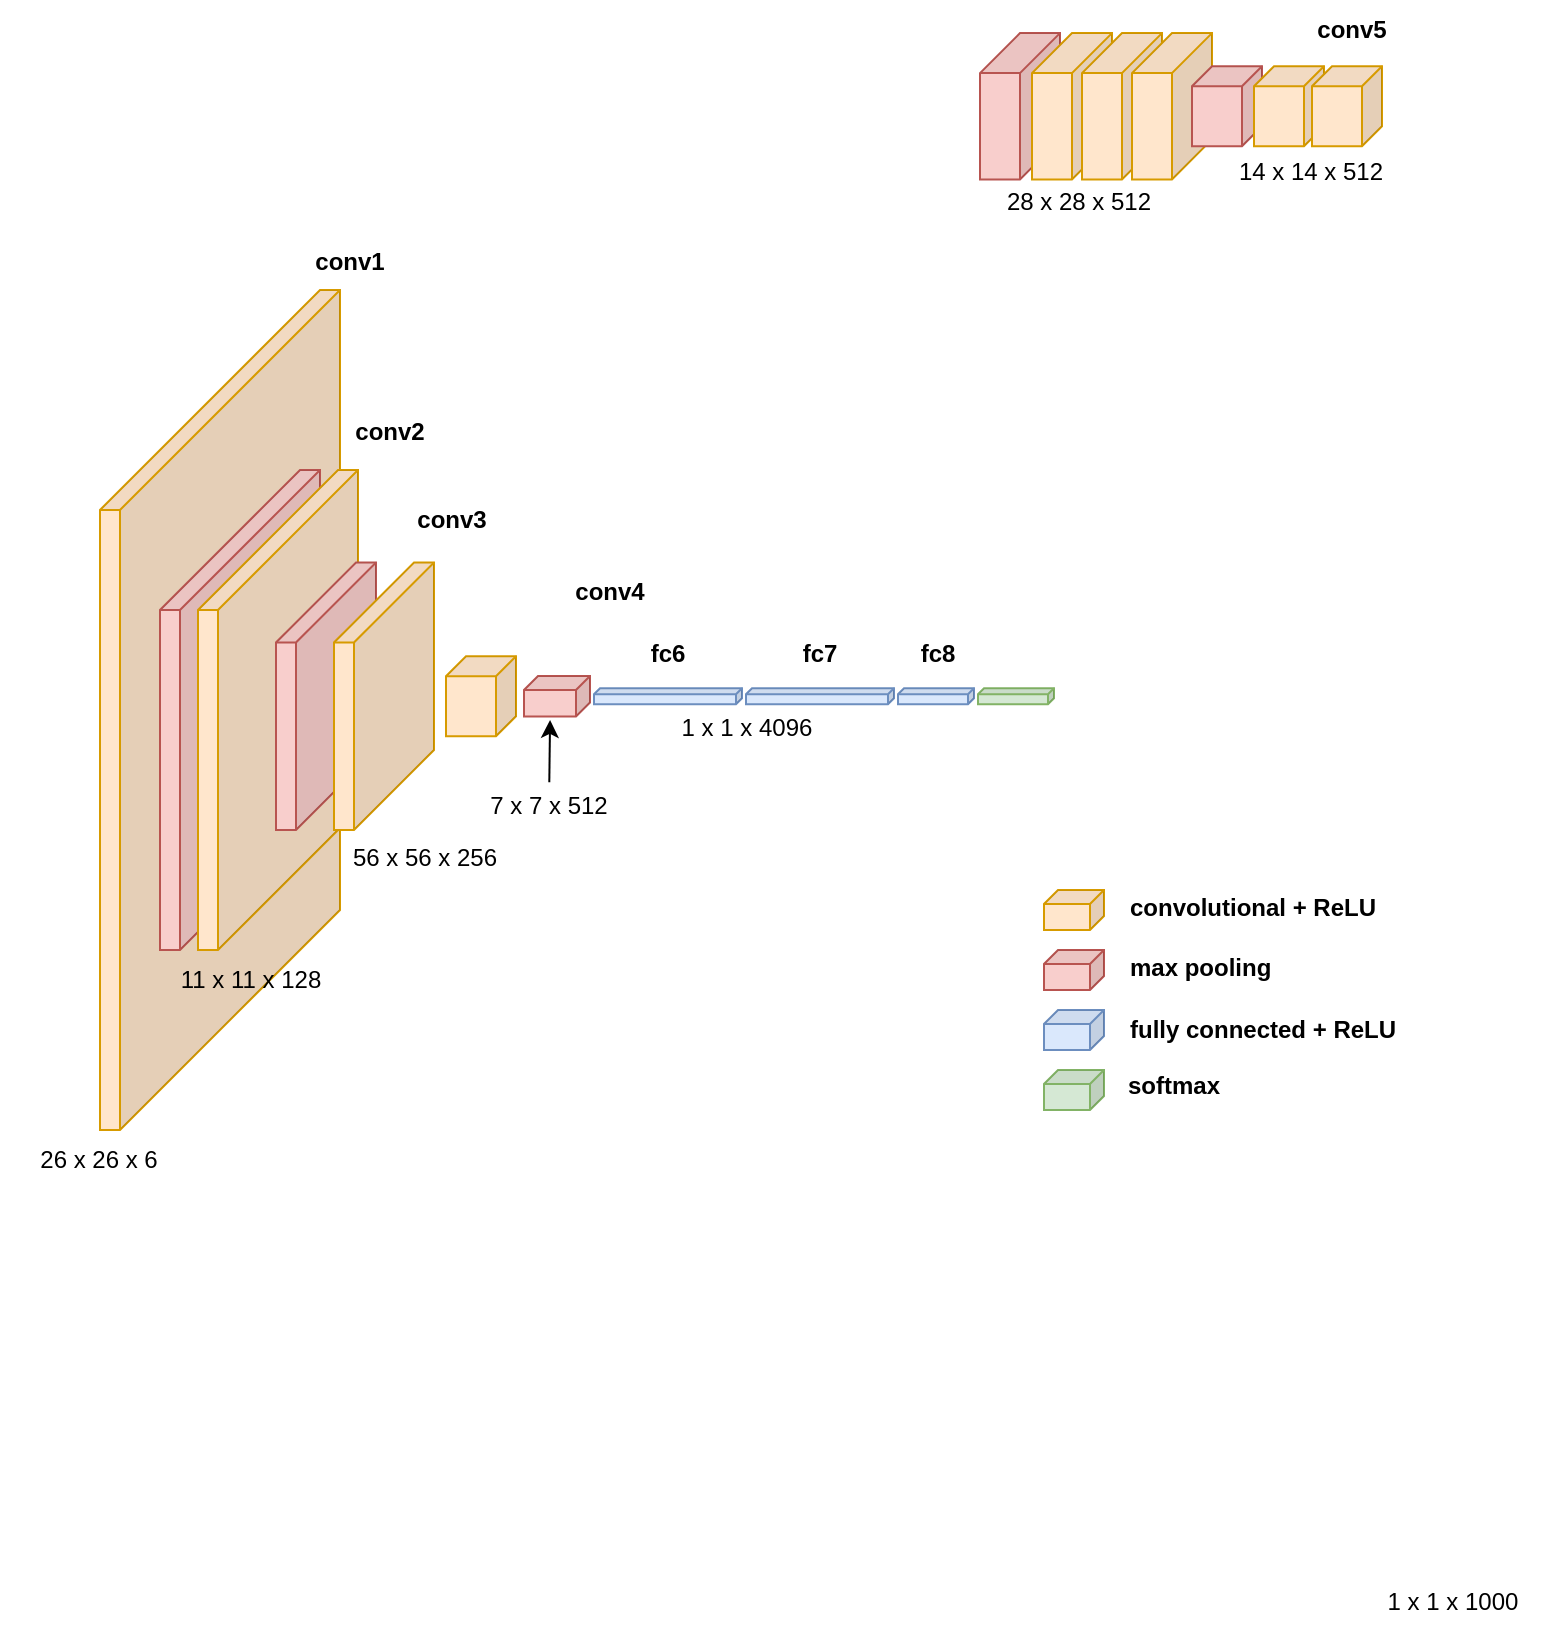 <mxfile version="17.4.1" type="device"><diagram id="hNGoTOf8IKvwl7LybIjR" name="Page-1"><mxGraphModel dx="1278" dy="1716" grid="1" gridSize="10" guides="1" tooltips="1" connect="1" arrows="1" fold="1" page="1" pageScale="1" pageWidth="827" pageHeight="1169" math="0" shadow="0"><root><mxCell id="0"/><mxCell id="1" parent="0"/><mxCell id="hl-TuZLtJP-RfekvnnU9-58" value="" style="shape=cube;whiteSpace=wrap;html=1;boundedLbl=1;backgroundOutline=1;darkOpacity=0.05;darkOpacity2=0.1;size=110;direction=east;flipH=1;fillColor=#ffe6cc;strokeColor=#d79b00;" vertex="1" parent="1"><mxGeometry x="100" y="109" width="120" height="420" as="geometry"/></mxCell><mxCell id="hl-TuZLtJP-RfekvnnU9-59" value="" style="shape=cube;whiteSpace=wrap;html=1;boundedLbl=1;backgroundOutline=1;darkOpacity=0.05;darkOpacity2=0.1;size=70;direction=east;flipH=1;fillColor=#f8cecc;strokeColor=#b85450;" vertex="1" parent="1"><mxGeometry x="130" y="199" width="80" height="240" as="geometry"/></mxCell><mxCell id="hl-TuZLtJP-RfekvnnU9-61" value="" style="shape=cube;whiteSpace=wrap;html=1;boundedLbl=1;backgroundOutline=1;darkOpacity=0.05;darkOpacity2=0.1;size=70;direction=east;flipH=1;fillColor=#ffe6cc;strokeColor=#d79b00;" vertex="1" parent="1"><mxGeometry x="149" y="199" width="80" height="240" as="geometry"/></mxCell><mxCell id="hl-TuZLtJP-RfekvnnU9-62" value="" style="shape=cube;whiteSpace=wrap;html=1;boundedLbl=1;backgroundOutline=1;darkOpacity=0.05;darkOpacity2=0.1;size=40;direction=east;flipH=1;fillColor=#f8cecc;strokeColor=#b85450;" vertex="1" parent="1"><mxGeometry x="188" y="245.25" width="50" height="133.75" as="geometry"/></mxCell><mxCell id="hl-TuZLtJP-RfekvnnU9-63" value="" style="shape=cube;whiteSpace=wrap;html=1;boundedLbl=1;backgroundOutline=1;darkOpacity=0.05;darkOpacity2=0.1;size=40;direction=east;flipH=1;fillColor=#ffe6cc;strokeColor=#d79b00;" vertex="1" parent="1"><mxGeometry x="217" y="245.25" width="50" height="133.75" as="geometry"/></mxCell><mxCell id="hl-TuZLtJP-RfekvnnU9-66" value="" style="shape=cube;whiteSpace=wrap;html=1;boundedLbl=1;backgroundOutline=1;darkOpacity=0.05;darkOpacity2=0.1;size=20;direction=east;flipH=1;fillColor=#f8cecc;strokeColor=#b85450;" vertex="1" parent="1"><mxGeometry x="540" y="-19.44" width="40" height="73.13" as="geometry"/></mxCell><mxCell id="hl-TuZLtJP-RfekvnnU9-67" value="" style="shape=cube;whiteSpace=wrap;html=1;boundedLbl=1;backgroundOutline=1;darkOpacity=0.05;darkOpacity2=0.1;size=20;direction=east;flipH=1;fillColor=#ffe6cc;strokeColor=#d79b00;" vertex="1" parent="1"><mxGeometry x="566" y="-19.44" width="40" height="73.13" as="geometry"/></mxCell><mxCell id="hl-TuZLtJP-RfekvnnU9-68" value="" style="shape=cube;whiteSpace=wrap;html=1;boundedLbl=1;backgroundOutline=1;darkOpacity=0.05;darkOpacity2=0.1;size=20;direction=east;flipH=1;fillColor=#ffe6cc;strokeColor=#d79b00;" vertex="1" parent="1"><mxGeometry x="591" y="-19.44" width="40" height="73.13" as="geometry"/></mxCell><mxCell id="hl-TuZLtJP-RfekvnnU9-69" value="" style="shape=cube;whiteSpace=wrap;html=1;boundedLbl=1;backgroundOutline=1;darkOpacity=0.05;darkOpacity2=0.1;size=20;direction=east;flipH=1;fillColor=#ffe6cc;strokeColor=#d79b00;" vertex="1" parent="1"><mxGeometry x="616" y="-19.44" width="40" height="73.13" as="geometry"/></mxCell><mxCell id="hl-TuZLtJP-RfekvnnU9-70" value="" style="shape=cube;whiteSpace=wrap;html=1;boundedLbl=1;backgroundOutline=1;darkOpacity=0.05;darkOpacity2=0.1;size=10;direction=east;flipH=1;fillColor=#f8cecc;strokeColor=#b85450;" vertex="1" parent="1"><mxGeometry x="646" y="-2.87" width="35" height="40" as="geometry"/></mxCell><mxCell id="hl-TuZLtJP-RfekvnnU9-71" value="" style="shape=cube;whiteSpace=wrap;html=1;boundedLbl=1;backgroundOutline=1;darkOpacity=0.05;darkOpacity2=0.1;size=10;direction=east;flipH=1;fillColor=#ffe6cc;strokeColor=#d79b00;" vertex="1" parent="1"><mxGeometry x="677" y="-2.87" width="35" height="40" as="geometry"/></mxCell><mxCell id="hl-TuZLtJP-RfekvnnU9-72" value="" style="shape=cube;whiteSpace=wrap;html=1;boundedLbl=1;backgroundOutline=1;darkOpacity=0.05;darkOpacity2=0.1;size=7;direction=east;flipH=1;fillColor=#f8cecc;strokeColor=#b85450;" vertex="1" parent="1"><mxGeometry x="312" y="301.96" width="33" height="20.32" as="geometry"/></mxCell><mxCell id="hl-TuZLtJP-RfekvnnU9-73" value="" style="shape=cube;whiteSpace=wrap;html=1;boundedLbl=1;backgroundOutline=1;darkOpacity=0.05;darkOpacity2=0.1;size=3;direction=east;flipH=1;fillColor=#dae8fc;strokeColor=#6c8ebf;" vertex="1" parent="1"><mxGeometry x="347" y="308.12" width="74" height="8" as="geometry"/></mxCell><mxCell id="hl-TuZLtJP-RfekvnnU9-74" value="" style="shape=cube;whiteSpace=wrap;html=1;boundedLbl=1;backgroundOutline=1;darkOpacity=0.05;darkOpacity2=0.1;size=3;direction=east;flipH=1;fillColor=#dae8fc;strokeColor=#6c8ebf;" vertex="1" parent="1"><mxGeometry x="423" y="308.13" width="74" height="8" as="geometry"/></mxCell><mxCell id="hl-TuZLtJP-RfekvnnU9-75" value="" style="shape=cube;whiteSpace=wrap;html=1;boundedLbl=1;backgroundOutline=1;darkOpacity=0.05;darkOpacity2=0.1;size=3;direction=east;flipH=1;fillColor=#dae8fc;strokeColor=#6c8ebf;" vertex="1" parent="1"><mxGeometry x="499" y="308.13" width="38" height="8" as="geometry"/></mxCell><mxCell id="hl-TuZLtJP-RfekvnnU9-76" value="" style="shape=cube;whiteSpace=wrap;html=1;boundedLbl=1;backgroundOutline=1;darkOpacity=0.05;darkOpacity2=0.1;size=7;direction=east;flipH=1;fillColor=#ffe6cc;strokeColor=#d79b00;" vertex="1" parent="1"><mxGeometry x="572" y="409" width="30" height="20" as="geometry"/></mxCell><mxCell id="hl-TuZLtJP-RfekvnnU9-77" value="" style="shape=cube;whiteSpace=wrap;html=1;boundedLbl=1;backgroundOutline=1;darkOpacity=0.05;darkOpacity2=0.1;size=7;direction=east;flipH=1;fillColor=#f8cecc;strokeColor=#b85450;" vertex="1" parent="1"><mxGeometry x="572" y="439" width="30" height="20" as="geometry"/></mxCell><mxCell id="hl-TuZLtJP-RfekvnnU9-78" value="" style="shape=cube;whiteSpace=wrap;html=1;boundedLbl=1;backgroundOutline=1;darkOpacity=0.05;darkOpacity2=0.1;size=7;direction=east;flipH=1;fillColor=#dae8fc;strokeColor=#6c8ebf;" vertex="1" parent="1"><mxGeometry x="572" y="469" width="30" height="20" as="geometry"/></mxCell><mxCell id="hl-TuZLtJP-RfekvnnU9-79" value="" style="shape=cube;whiteSpace=wrap;html=1;boundedLbl=1;backgroundOutline=1;darkOpacity=0.05;darkOpacity2=0.1;size=3;direction=east;flipH=1;fillColor=#d5e8d4;strokeColor=#82b366;" vertex="1" parent="1"><mxGeometry x="539" y="308.12" width="38" height="8" as="geometry"/></mxCell><mxCell id="hl-TuZLtJP-RfekvnnU9-80" value="" style="shape=cube;whiteSpace=wrap;html=1;boundedLbl=1;backgroundOutline=1;darkOpacity=0.05;darkOpacity2=0.1;size=7;direction=east;flipH=1;fillColor=#d5e8d4;strokeColor=#82b366;" vertex="1" parent="1"><mxGeometry x="572" y="499" width="30" height="20" as="geometry"/></mxCell><mxCell id="hl-TuZLtJP-RfekvnnU9-81" value="&lt;b&gt;conv1&lt;/b&gt;" style="text;html=1;strokeColor=none;fillColor=none;align=center;verticalAlign=middle;whiteSpace=wrap;rounded=0;" vertex="1" parent="1"><mxGeometry x="205" y="80" width="40" height="30" as="geometry"/></mxCell><mxCell id="hl-TuZLtJP-RfekvnnU9-82" value="&lt;b&gt;conv2&lt;/b&gt;" style="text;html=1;strokeColor=none;fillColor=none;align=center;verticalAlign=middle;whiteSpace=wrap;rounded=0;" vertex="1" parent="1"><mxGeometry x="225" y="165" width="40" height="30" as="geometry"/></mxCell><mxCell id="hl-TuZLtJP-RfekvnnU9-83" value="&lt;b&gt;conv3&lt;/b&gt;" style="text;html=1;strokeColor=none;fillColor=none;align=center;verticalAlign=middle;whiteSpace=wrap;rounded=0;" vertex="1" parent="1"><mxGeometry x="256" y="209" width="40" height="30" as="geometry"/></mxCell><mxCell id="hl-TuZLtJP-RfekvnnU9-84" value="&lt;b&gt;conv4&lt;/b&gt;" style="text;html=1;strokeColor=none;fillColor=none;align=center;verticalAlign=middle;whiteSpace=wrap;rounded=0;" vertex="1" parent="1"><mxGeometry x="335" y="245.25" width="40" height="30" as="geometry"/></mxCell><mxCell id="hl-TuZLtJP-RfekvnnU9-85" value="&lt;b&gt;conv5&lt;/b&gt;" style="text;html=1;strokeColor=none;fillColor=none;align=center;verticalAlign=middle;whiteSpace=wrap;rounded=0;" vertex="1" parent="1"><mxGeometry x="706" y="-36" width="40" height="30" as="geometry"/></mxCell><mxCell id="hl-TuZLtJP-RfekvnnU9-86" value="&lt;b&gt;fc6&lt;/b&gt;" style="text;html=1;strokeColor=none;fillColor=none;align=center;verticalAlign=middle;whiteSpace=wrap;rounded=0;" vertex="1" parent="1"><mxGeometry x="364" y="275.56" width="40" height="30" as="geometry"/></mxCell><mxCell id="hl-TuZLtJP-RfekvnnU9-87" value="&lt;b&gt;fc7&lt;/b&gt;" style="text;html=1;strokeColor=none;fillColor=none;align=center;verticalAlign=middle;whiteSpace=wrap;rounded=0;" vertex="1" parent="1"><mxGeometry x="440" y="275.56" width="40" height="30" as="geometry"/></mxCell><mxCell id="hl-TuZLtJP-RfekvnnU9-88" value="&lt;b&gt;fc8&lt;/b&gt;" style="text;html=1;strokeColor=none;fillColor=none;align=center;verticalAlign=middle;whiteSpace=wrap;rounded=0;" vertex="1" parent="1"><mxGeometry x="499" y="275.56" width="40" height="30" as="geometry"/></mxCell><mxCell id="hl-TuZLtJP-RfekvnnU9-89" value="26 x 26 x 6" style="text;html=1;strokeColor=none;fillColor=none;align=center;verticalAlign=middle;whiteSpace=wrap;rounded=0;" vertex="1" parent="1"><mxGeometry x="50" y="529" width="99" height="30" as="geometry"/></mxCell><mxCell id="hl-TuZLtJP-RfekvnnU9-90" value="11 x 11 x 128" style="text;html=1;strokeColor=none;fillColor=none;align=center;verticalAlign=middle;whiteSpace=wrap;rounded=0;" vertex="1" parent="1"><mxGeometry x="126" y="439" width="99" height="30" as="geometry"/></mxCell><mxCell id="hl-TuZLtJP-RfekvnnU9-91" value="56 x 56 x 256" style="text;html=1;strokeColor=none;fillColor=none;align=center;verticalAlign=middle;whiteSpace=wrap;rounded=0;" vertex="1" parent="1"><mxGeometry x="213" y="378" width="99" height="30" as="geometry"/></mxCell><mxCell id="hl-TuZLtJP-RfekvnnU9-92" value="28 x 28 x 512" style="text;html=1;strokeColor=none;fillColor=none;align=center;verticalAlign=middle;whiteSpace=wrap;rounded=0;" vertex="1" parent="1"><mxGeometry x="540" y="50" width="99" height="30" as="geometry"/></mxCell><mxCell id="hl-TuZLtJP-RfekvnnU9-93" value="14 x 14 x 512" style="text;html=1;strokeColor=none;fillColor=none;align=center;verticalAlign=middle;whiteSpace=wrap;rounded=0;" vertex="1" parent="1"><mxGeometry x="656" y="35.12" width="99" height="30" as="geometry"/></mxCell><mxCell id="hl-TuZLtJP-RfekvnnU9-94" value="" style="shape=cube;whiteSpace=wrap;html=1;boundedLbl=1;backgroundOutline=1;darkOpacity=0.05;darkOpacity2=0.1;size=10;direction=east;flipH=1;fillColor=#ffe6cc;strokeColor=#d79b00;" vertex="1" parent="1"><mxGeometry x="706" y="-2.87" width="35" height="40" as="geometry"/></mxCell><mxCell id="hl-TuZLtJP-RfekvnnU9-95" value="" style="shape=cube;whiteSpace=wrap;html=1;boundedLbl=1;backgroundOutline=1;darkOpacity=0.05;darkOpacity2=0.1;size=10;direction=east;flipH=1;fillColor=#ffe6cc;strokeColor=#d79b00;" vertex="1" parent="1"><mxGeometry x="273" y="292.12" width="35" height="40" as="geometry"/></mxCell><mxCell id="hl-TuZLtJP-RfekvnnU9-96" value="7 x 7 x 512" style="text;html=1;strokeColor=none;fillColor=none;align=center;verticalAlign=middle;whiteSpace=wrap;rounded=0;" vertex="1" parent="1"><mxGeometry x="275" y="355.12" width="99" height="23.88" as="geometry"/></mxCell><mxCell id="hl-TuZLtJP-RfekvnnU9-97" value="" style="endArrow=classic;html=1;entryX=0.605;entryY=1.084;entryDx=0;entryDy=0;entryPerimeter=0;" edge="1" parent="1" source="hl-TuZLtJP-RfekvnnU9-96" target="hl-TuZLtJP-RfekvnnU9-72"><mxGeometry width="50" height="50" relative="1" as="geometry"><mxPoint x="328.16" y="360.12" as="sourcePoint"/><mxPoint x="329" y="330" as="targetPoint"/></mxGeometry></mxCell><mxCell id="hl-TuZLtJP-RfekvnnU9-98" value="1 x 1 x 4096" style="text;html=1;strokeColor=none;fillColor=none;align=center;verticalAlign=middle;whiteSpace=wrap;rounded=0;" vertex="1" parent="1"><mxGeometry x="374" y="316.13" width="99" height="24" as="geometry"/></mxCell><mxCell id="hl-TuZLtJP-RfekvnnU9-99" value="1 x 1 x 1000" style="text;html=1;strokeColor=none;fillColor=none;align=center;verticalAlign=middle;whiteSpace=wrap;rounded=0;" vertex="1" parent="1"><mxGeometry x="727" y="753.13" width="99" height="24" as="geometry"/></mxCell><mxCell id="hl-TuZLtJP-RfekvnnU9-100" value="convolutional + ReLU" style="text;html=1;strokeColor=none;fillColor=none;align=left;verticalAlign=middle;whiteSpace=wrap;rounded=0;fontStyle=1" vertex="1" parent="1"><mxGeometry x="613" y="406.06" width="138" height="23.88" as="geometry"/></mxCell><mxCell id="hl-TuZLtJP-RfekvnnU9-101" value="max pooling" style="text;html=1;strokeColor=none;fillColor=none;align=left;verticalAlign=middle;whiteSpace=wrap;rounded=0;fontStyle=1" vertex="1" parent="1"><mxGeometry x="613" y="436.06" width="138" height="23.88" as="geometry"/></mxCell><mxCell id="hl-TuZLtJP-RfekvnnU9-102" value="fully connected + ReLU" style="text;html=1;strokeColor=none;fillColor=none;align=left;verticalAlign=middle;whiteSpace=wrap;rounded=0;fontStyle=1" vertex="1" parent="1"><mxGeometry x="613" y="467.12" width="138" height="23.88" as="geometry"/></mxCell><mxCell id="hl-TuZLtJP-RfekvnnU9-103" value="softmax" style="text;html=1;strokeColor=none;fillColor=none;align=left;verticalAlign=middle;whiteSpace=wrap;rounded=0;fontStyle=1" vertex="1" parent="1"><mxGeometry x="612" y="495.12" width="138" height="23.88" as="geometry"/></mxCell></root></mxGraphModel></diagram></mxfile>